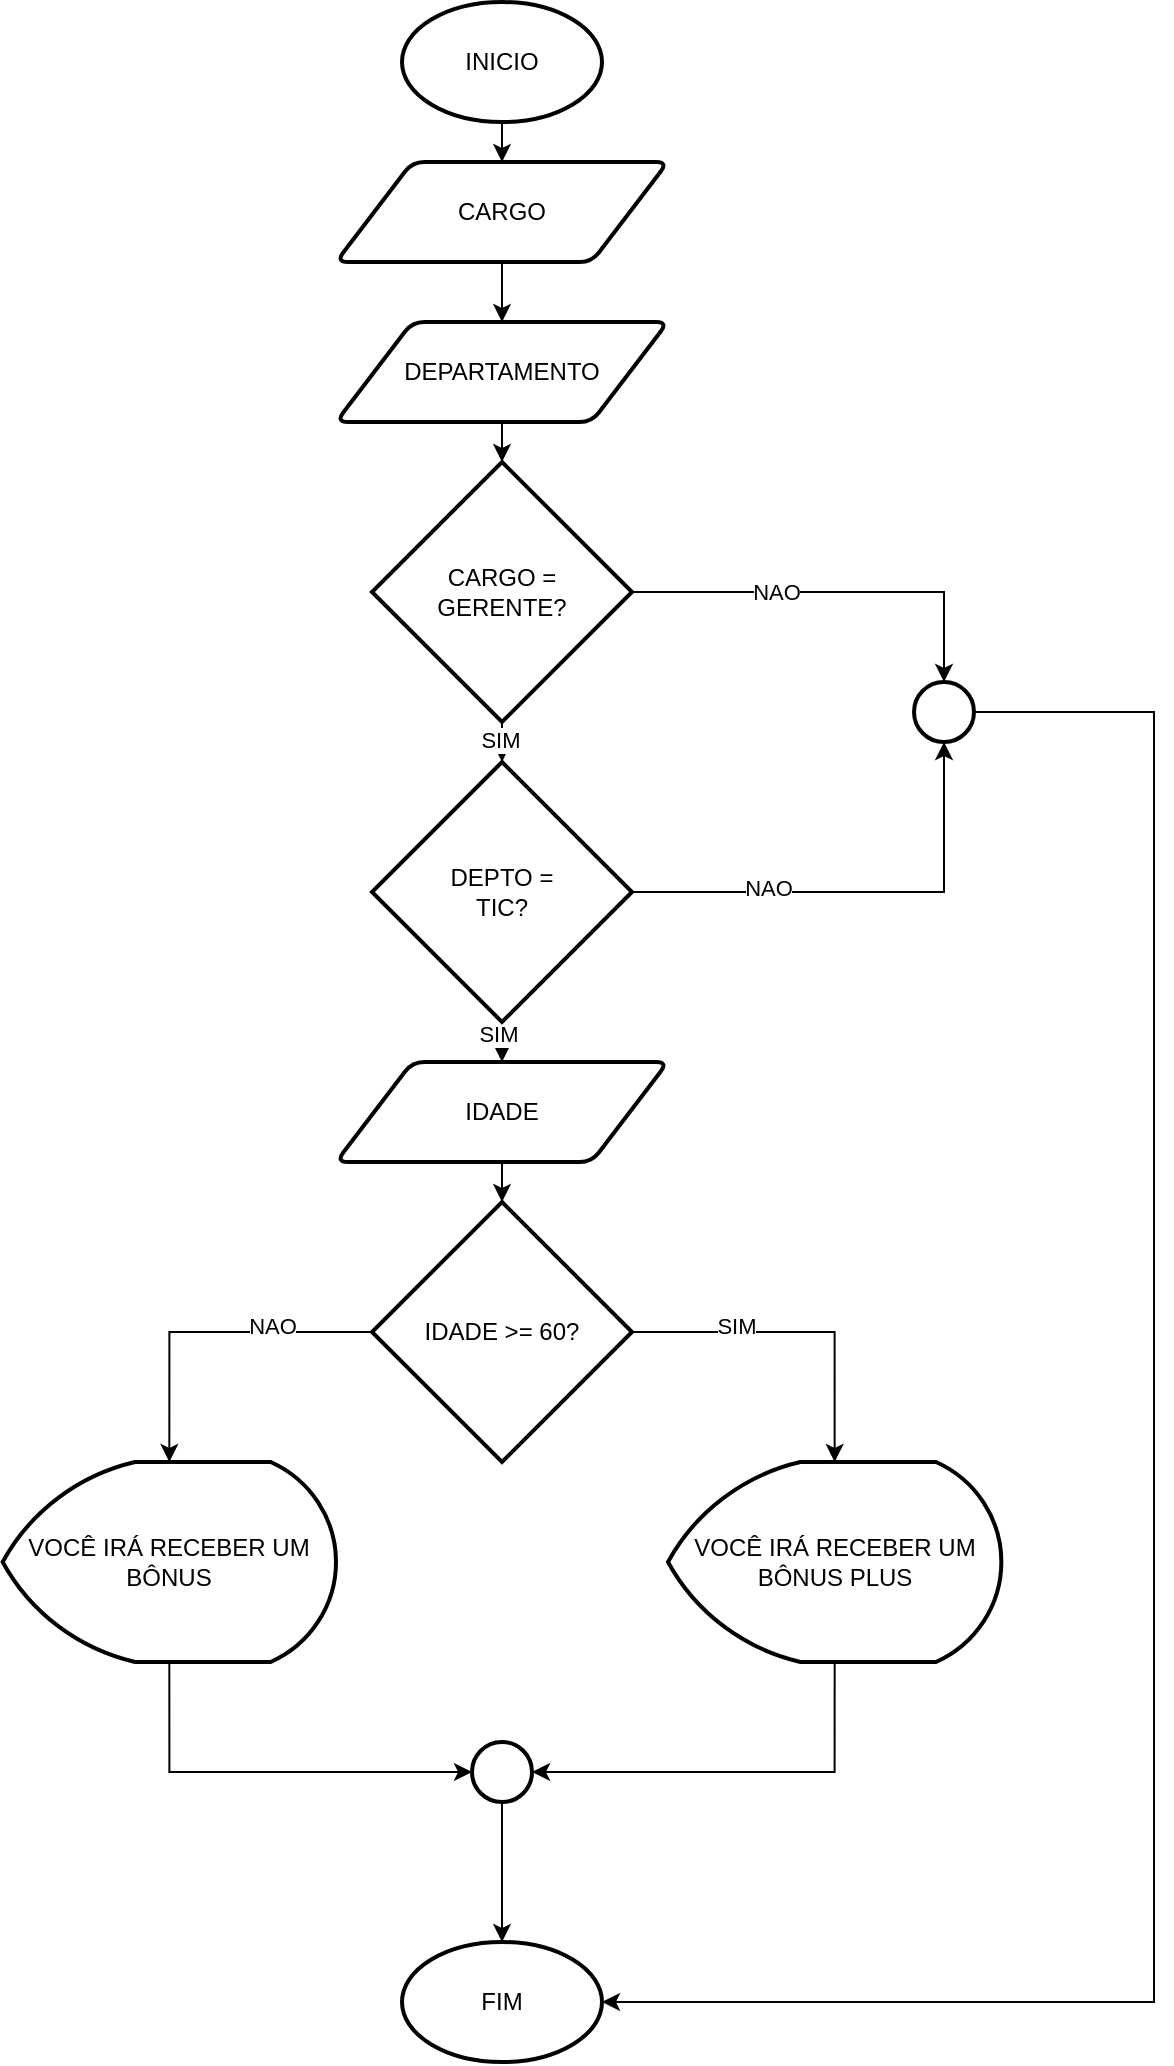 <mxfile version="25.0.3">
  <diagram name="Página-1" id="yVsr3QitTyczPRwQMiDB">
    <mxGraphModel dx="1354" dy="668" grid="1" gridSize="10" guides="1" tooltips="1" connect="1" arrows="1" fold="1" page="1" pageScale="1" pageWidth="827" pageHeight="1169" math="0" shadow="0">
      <root>
        <mxCell id="0" />
        <mxCell id="1" parent="0" />
        <mxCell id="5ps91yO-LM5b6C7GNlMy-9" style="edgeStyle=orthogonalEdgeStyle;rounded=0;orthogonalLoop=1;jettySize=auto;html=1;exitX=0.5;exitY=1;exitDx=0;exitDy=0;exitPerimeter=0;entryX=0.5;entryY=0;entryDx=0;entryDy=0;" edge="1" parent="1" source="5ps91yO-LM5b6C7GNlMy-1" target="5ps91yO-LM5b6C7GNlMy-3">
          <mxGeometry relative="1" as="geometry" />
        </mxCell>
        <mxCell id="5ps91yO-LM5b6C7GNlMy-1" value="&lt;font style=&quot;vertical-align: inherit;&quot;&gt;&lt;font style=&quot;vertical-align: inherit;&quot;&gt;INICIO&lt;/font&gt;&lt;/font&gt;" style="strokeWidth=2;html=1;shape=mxgraph.flowchart.start_1;whiteSpace=wrap;" vertex="1" parent="1">
          <mxGeometry x="364" y="30" width="100" height="60" as="geometry" />
        </mxCell>
        <mxCell id="5ps91yO-LM5b6C7GNlMy-2" value="&lt;font style=&quot;vertical-align: inherit;&quot;&gt;&lt;font style=&quot;vertical-align: inherit;&quot;&gt;FIM&lt;/font&gt;&lt;/font&gt;" style="strokeWidth=2;html=1;shape=mxgraph.flowchart.start_1;whiteSpace=wrap;" vertex="1" parent="1">
          <mxGeometry x="364" y="1000" width="100" height="60" as="geometry" />
        </mxCell>
        <mxCell id="5ps91yO-LM5b6C7GNlMy-10" style="edgeStyle=orthogonalEdgeStyle;rounded=0;orthogonalLoop=1;jettySize=auto;html=1;exitX=0.5;exitY=1;exitDx=0;exitDy=0;entryX=0.5;entryY=0;entryDx=0;entryDy=0;" edge="1" parent="1" source="5ps91yO-LM5b6C7GNlMy-3" target="5ps91yO-LM5b6C7GNlMy-4">
          <mxGeometry relative="1" as="geometry" />
        </mxCell>
        <mxCell id="5ps91yO-LM5b6C7GNlMy-3" value="&lt;font style=&quot;vertical-align: inherit;&quot;&gt;&lt;font style=&quot;vertical-align: inherit;&quot;&gt;CARGO&lt;/font&gt;&lt;/font&gt;" style="shape=parallelogram;html=1;strokeWidth=2;perimeter=parallelogramPerimeter;whiteSpace=wrap;rounded=1;arcSize=12;size=0.23;" vertex="1" parent="1">
          <mxGeometry x="331" y="110" width="166" height="50" as="geometry" />
        </mxCell>
        <mxCell id="5ps91yO-LM5b6C7GNlMy-11" style="edgeStyle=orthogonalEdgeStyle;rounded=0;orthogonalLoop=1;jettySize=auto;html=1;exitX=0.5;exitY=1;exitDx=0;exitDy=0;" edge="1" parent="1" source="5ps91yO-LM5b6C7GNlMy-4" target="5ps91yO-LM5b6C7GNlMy-5">
          <mxGeometry relative="1" as="geometry" />
        </mxCell>
        <mxCell id="5ps91yO-LM5b6C7GNlMy-4" value="&lt;font style=&quot;vertical-align: inherit;&quot;&gt;&lt;font style=&quot;vertical-align: inherit;&quot;&gt;DEPARTAMENTO&lt;/font&gt;&lt;/font&gt;" style="shape=parallelogram;html=1;strokeWidth=2;perimeter=parallelogramPerimeter;whiteSpace=wrap;rounded=1;arcSize=12;size=0.23;" vertex="1" parent="1">
          <mxGeometry x="331" y="190" width="166" height="50" as="geometry" />
        </mxCell>
        <mxCell id="5ps91yO-LM5b6C7GNlMy-12" style="edgeStyle=orthogonalEdgeStyle;rounded=0;orthogonalLoop=1;jettySize=auto;html=1;exitX=0.5;exitY=1;exitDx=0;exitDy=0;exitPerimeter=0;" edge="1" parent="1" source="5ps91yO-LM5b6C7GNlMy-5" target="5ps91yO-LM5b6C7GNlMy-6">
          <mxGeometry relative="1" as="geometry" />
        </mxCell>
        <mxCell id="5ps91yO-LM5b6C7GNlMy-26" value="&lt;font style=&quot;vertical-align: inherit;&quot;&gt;&lt;font style=&quot;vertical-align: inherit;&quot;&gt;SIM&lt;/font&gt;&lt;/font&gt;" style="edgeLabel;html=1;align=center;verticalAlign=middle;resizable=0;points=[];" vertex="1" connectable="0" parent="5ps91yO-LM5b6C7GNlMy-12">
          <mxGeometry x="0.609" y="-1" relative="1" as="geometry">
            <mxPoint as="offset" />
          </mxGeometry>
        </mxCell>
        <mxCell id="5ps91yO-LM5b6C7GNlMy-5" value="&lt;font style=&quot;vertical-align: inherit;&quot;&gt;&lt;font style=&quot;vertical-align: inherit;&quot;&gt;CARGO =&lt;/font&gt;&lt;/font&gt;&lt;div&gt;&lt;font style=&quot;vertical-align: inherit;&quot;&gt;&lt;font style=&quot;vertical-align: inherit;&quot;&gt;&lt;font style=&quot;vertical-align: inherit;&quot;&gt;&lt;font style=&quot;vertical-align: inherit;&quot;&gt;GERENTE?&lt;/font&gt;&lt;/font&gt;&lt;/font&gt;&lt;/font&gt;&lt;/div&gt;" style="strokeWidth=2;html=1;shape=mxgraph.flowchart.decision;whiteSpace=wrap;" vertex="1" parent="1">
          <mxGeometry x="349" y="260" width="130" height="130" as="geometry" />
        </mxCell>
        <mxCell id="5ps91yO-LM5b6C7GNlMy-13" style="edgeStyle=orthogonalEdgeStyle;rounded=0;orthogonalLoop=1;jettySize=auto;html=1;exitX=0.5;exitY=1;exitDx=0;exitDy=0;exitPerimeter=0;" edge="1" parent="1" source="5ps91yO-LM5b6C7GNlMy-6" target="5ps91yO-LM5b6C7GNlMy-7">
          <mxGeometry relative="1" as="geometry" />
        </mxCell>
        <mxCell id="5ps91yO-LM5b6C7GNlMy-27" value="&lt;font style=&quot;vertical-align: inherit;&quot;&gt;&lt;font style=&quot;vertical-align: inherit;&quot;&gt;SIM&lt;/font&gt;&lt;/font&gt;" style="edgeLabel;html=1;align=center;verticalAlign=middle;resizable=0;points=[];" vertex="1" connectable="0" parent="5ps91yO-LM5b6C7GNlMy-13">
          <mxGeometry x="0.147" y="2" relative="1" as="geometry">
            <mxPoint as="offset" />
          </mxGeometry>
        </mxCell>
        <mxCell id="5ps91yO-LM5b6C7GNlMy-6" value="&lt;font style=&quot;vertical-align: inherit;&quot;&gt;&lt;font style=&quot;vertical-align: inherit;&quot;&gt;DEPTO =&lt;/font&gt;&lt;/font&gt;&lt;div&gt;&lt;font style=&quot;vertical-align: inherit;&quot;&gt;&lt;font style=&quot;vertical-align: inherit;&quot;&gt;TIC?&lt;/font&gt;&lt;/font&gt;&lt;/div&gt;" style="strokeWidth=2;html=1;shape=mxgraph.flowchart.decision;whiteSpace=wrap;" vertex="1" parent="1">
          <mxGeometry x="349" y="410" width="130" height="130" as="geometry" />
        </mxCell>
        <mxCell id="5ps91yO-LM5b6C7GNlMy-7" value="&lt;font style=&quot;vertical-align: inherit;&quot;&gt;&lt;font style=&quot;vertical-align: inherit;&quot;&gt;&lt;font style=&quot;vertical-align: inherit;&quot;&gt;&lt;font style=&quot;vertical-align: inherit;&quot;&gt;IDADE&lt;/font&gt;&lt;/font&gt;&lt;/font&gt;&lt;/font&gt;" style="shape=parallelogram;html=1;strokeWidth=2;perimeter=parallelogramPerimeter;whiteSpace=wrap;rounded=1;arcSize=12;size=0.23;" vertex="1" parent="1">
          <mxGeometry x="331" y="560" width="166" height="50" as="geometry" />
        </mxCell>
        <mxCell id="5ps91yO-LM5b6C7GNlMy-8" value="&lt;font style=&quot;vertical-align: inherit;&quot;&gt;&lt;font style=&quot;vertical-align: inherit;&quot;&gt;IDADE &amp;gt;= 60?&lt;/font&gt;&lt;/font&gt;" style="strokeWidth=2;html=1;shape=mxgraph.flowchart.decision;whiteSpace=wrap;" vertex="1" parent="1">
          <mxGeometry x="349" y="630" width="130" height="130" as="geometry" />
        </mxCell>
        <mxCell id="5ps91yO-LM5b6C7GNlMy-14" style="edgeStyle=orthogonalEdgeStyle;rounded=0;orthogonalLoop=1;jettySize=auto;html=1;exitX=0.5;exitY=1;exitDx=0;exitDy=0;entryX=0.5;entryY=0;entryDx=0;entryDy=0;entryPerimeter=0;" edge="1" parent="1" source="5ps91yO-LM5b6C7GNlMy-7" target="5ps91yO-LM5b6C7GNlMy-8">
          <mxGeometry relative="1" as="geometry" />
        </mxCell>
        <mxCell id="5ps91yO-LM5b6C7GNlMy-15" value="" style="strokeWidth=2;html=1;shape=mxgraph.flowchart.start_2;whiteSpace=wrap;" vertex="1" parent="1">
          <mxGeometry x="399" y="900" width="30" height="30" as="geometry" />
        </mxCell>
        <mxCell id="5ps91yO-LM5b6C7GNlMy-16" value="" style="strokeWidth=2;html=1;shape=mxgraph.flowchart.start_2;whiteSpace=wrap;" vertex="1" parent="1">
          <mxGeometry x="620" y="370" width="30" height="30" as="geometry" />
        </mxCell>
        <mxCell id="5ps91yO-LM5b6C7GNlMy-18" style="edgeStyle=orthogonalEdgeStyle;rounded=0;orthogonalLoop=1;jettySize=auto;html=1;exitX=1;exitY=0.5;exitDx=0;exitDy=0;exitPerimeter=0;entryX=0.5;entryY=0;entryDx=0;entryDy=0;entryPerimeter=0;" edge="1" parent="1" source="5ps91yO-LM5b6C7GNlMy-5" target="5ps91yO-LM5b6C7GNlMy-16">
          <mxGeometry relative="1" as="geometry" />
        </mxCell>
        <mxCell id="5ps91yO-LM5b6C7GNlMy-20" value="&lt;font style=&quot;vertical-align: inherit;&quot;&gt;&lt;font style=&quot;vertical-align: inherit;&quot;&gt;NAO&lt;/font&gt;&lt;/font&gt;" style="edgeLabel;html=1;align=center;verticalAlign=middle;resizable=0;points=[];" vertex="1" connectable="0" parent="5ps91yO-LM5b6C7GNlMy-18">
          <mxGeometry x="-0.284" relative="1" as="geometry">
            <mxPoint as="offset" />
          </mxGeometry>
        </mxCell>
        <mxCell id="5ps91yO-LM5b6C7GNlMy-19" style="edgeStyle=orthogonalEdgeStyle;rounded=0;orthogonalLoop=1;jettySize=auto;html=1;exitX=1;exitY=0.5;exitDx=0;exitDy=0;exitPerimeter=0;entryX=0.5;entryY=1;entryDx=0;entryDy=0;entryPerimeter=0;" edge="1" parent="1" source="5ps91yO-LM5b6C7GNlMy-6" target="5ps91yO-LM5b6C7GNlMy-16">
          <mxGeometry relative="1" as="geometry" />
        </mxCell>
        <mxCell id="5ps91yO-LM5b6C7GNlMy-21" value="&lt;font style=&quot;vertical-align: inherit;&quot;&gt;&lt;font style=&quot;vertical-align: inherit;&quot;&gt;NAO&lt;/font&gt;&lt;/font&gt;" style="edgeLabel;html=1;align=center;verticalAlign=middle;resizable=0;points=[];" vertex="1" connectable="0" parent="5ps91yO-LM5b6C7GNlMy-19">
          <mxGeometry x="-0.411" y="2" relative="1" as="geometry">
            <mxPoint as="offset" />
          </mxGeometry>
        </mxCell>
        <mxCell id="5ps91yO-LM5b6C7GNlMy-25" style="edgeStyle=orthogonalEdgeStyle;rounded=0;orthogonalLoop=1;jettySize=auto;html=1;exitX=1;exitY=0.5;exitDx=0;exitDy=0;exitPerimeter=0;entryX=1;entryY=0.5;entryDx=0;entryDy=0;entryPerimeter=0;" edge="1" parent="1" source="5ps91yO-LM5b6C7GNlMy-16" target="5ps91yO-LM5b6C7GNlMy-2">
          <mxGeometry relative="1" as="geometry">
            <Array as="points">
              <mxPoint x="740" y="385" />
              <mxPoint x="740" y="1030" />
            </Array>
          </mxGeometry>
        </mxCell>
        <mxCell id="5ps91yO-LM5b6C7GNlMy-28" value="&lt;font style=&quot;vertical-align: inherit;&quot;&gt;&lt;font style=&quot;vertical-align: inherit;&quot;&gt;VOCÊ IRÁ RECEBER UM BÔNUS PLUS&lt;/font&gt;&lt;/font&gt;" style="strokeWidth=2;html=1;shape=mxgraph.flowchart.display;whiteSpace=wrap;" vertex="1" parent="1">
          <mxGeometry x="497" y="760" width="166.67" height="100" as="geometry" />
        </mxCell>
        <mxCell id="5ps91yO-LM5b6C7GNlMy-29" value="&lt;font style=&quot;vertical-align: inherit;&quot;&gt;&lt;font style=&quot;vertical-align: inherit;&quot;&gt;VOCÊ IRÁ RECEBER UM BÔNUS&lt;/font&gt;&lt;/font&gt;" style="strokeWidth=2;html=1;shape=mxgraph.flowchart.display;whiteSpace=wrap;" vertex="1" parent="1">
          <mxGeometry x="164.33" y="760" width="166.67" height="100" as="geometry" />
        </mxCell>
        <mxCell id="5ps91yO-LM5b6C7GNlMy-30" style="edgeStyle=orthogonalEdgeStyle;rounded=0;orthogonalLoop=1;jettySize=auto;html=1;exitX=0.5;exitY=1;exitDx=0;exitDy=0;exitPerimeter=0;entryX=1;entryY=0.5;entryDx=0;entryDy=0;entryPerimeter=0;" edge="1" parent="1" source="5ps91yO-LM5b6C7GNlMy-28" target="5ps91yO-LM5b6C7GNlMy-15">
          <mxGeometry relative="1" as="geometry" />
        </mxCell>
        <mxCell id="5ps91yO-LM5b6C7GNlMy-31" style="edgeStyle=orthogonalEdgeStyle;rounded=0;orthogonalLoop=1;jettySize=auto;html=1;exitX=0.5;exitY=1;exitDx=0;exitDy=0;exitPerimeter=0;entryX=0;entryY=0.5;entryDx=0;entryDy=0;entryPerimeter=0;" edge="1" parent="1" source="5ps91yO-LM5b6C7GNlMy-29" target="5ps91yO-LM5b6C7GNlMy-15">
          <mxGeometry relative="1" as="geometry" />
        </mxCell>
        <mxCell id="5ps91yO-LM5b6C7GNlMy-32" style="edgeStyle=orthogonalEdgeStyle;rounded=0;orthogonalLoop=1;jettySize=auto;html=1;exitX=0.5;exitY=1;exitDx=0;exitDy=0;exitPerimeter=0;entryX=0.5;entryY=0;entryDx=0;entryDy=0;entryPerimeter=0;" edge="1" parent="1" source="5ps91yO-LM5b6C7GNlMy-15" target="5ps91yO-LM5b6C7GNlMy-2">
          <mxGeometry relative="1" as="geometry" />
        </mxCell>
        <mxCell id="5ps91yO-LM5b6C7GNlMy-33" style="edgeStyle=orthogonalEdgeStyle;rounded=0;orthogonalLoop=1;jettySize=auto;html=1;exitX=1;exitY=0.5;exitDx=0;exitDy=0;exitPerimeter=0;entryX=0.5;entryY=0;entryDx=0;entryDy=0;entryPerimeter=0;" edge="1" parent="1" source="5ps91yO-LM5b6C7GNlMy-8" target="5ps91yO-LM5b6C7GNlMy-28">
          <mxGeometry relative="1" as="geometry" />
        </mxCell>
        <mxCell id="5ps91yO-LM5b6C7GNlMy-34" value="&lt;font style=&quot;vertical-align: inherit;&quot;&gt;&lt;font style=&quot;vertical-align: inherit;&quot;&gt;SIM&lt;/font&gt;&lt;/font&gt;" style="edgeLabel;html=1;align=center;verticalAlign=middle;resizable=0;points=[];" vertex="1" connectable="0" parent="5ps91yO-LM5b6C7GNlMy-33">
          <mxGeometry x="-0.36" y="3" relative="1" as="geometry">
            <mxPoint x="-1" as="offset" />
          </mxGeometry>
        </mxCell>
        <mxCell id="5ps91yO-LM5b6C7GNlMy-35" style="edgeStyle=orthogonalEdgeStyle;rounded=0;orthogonalLoop=1;jettySize=auto;html=1;exitX=0;exitY=0.5;exitDx=0;exitDy=0;exitPerimeter=0;entryX=0.5;entryY=0;entryDx=0;entryDy=0;entryPerimeter=0;" edge="1" parent="1" source="5ps91yO-LM5b6C7GNlMy-8" target="5ps91yO-LM5b6C7GNlMy-29">
          <mxGeometry relative="1" as="geometry" />
        </mxCell>
        <mxCell id="5ps91yO-LM5b6C7GNlMy-36" value="&lt;font style=&quot;vertical-align: inherit;&quot;&gt;&lt;font style=&quot;vertical-align: inherit;&quot;&gt;NAO&lt;/font&gt;&lt;/font&gt;" style="edgeLabel;html=1;align=center;verticalAlign=middle;resizable=0;points=[];" vertex="1" connectable="0" parent="5ps91yO-LM5b6C7GNlMy-35">
          <mxGeometry x="-0.39" y="-3" relative="1" as="geometry">
            <mxPoint as="offset" />
          </mxGeometry>
        </mxCell>
      </root>
    </mxGraphModel>
  </diagram>
</mxfile>
